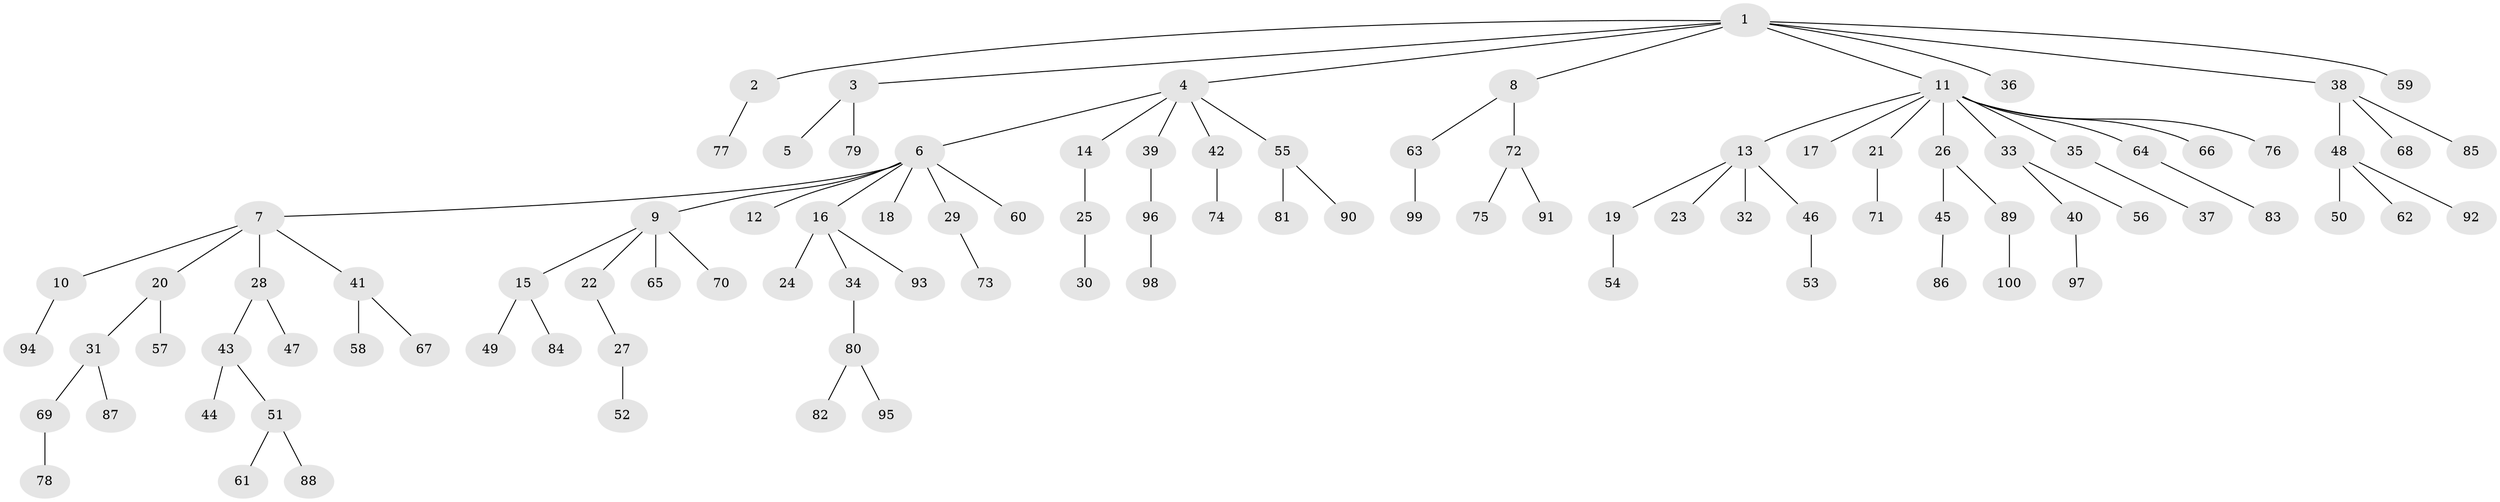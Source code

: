 // Generated by graph-tools (version 1.1) at 2025/38/02/21/25 10:38:55]
// undirected, 100 vertices, 99 edges
graph export_dot {
graph [start="1"]
  node [color=gray90,style=filled];
  1;
  2;
  3;
  4;
  5;
  6;
  7;
  8;
  9;
  10;
  11;
  12;
  13;
  14;
  15;
  16;
  17;
  18;
  19;
  20;
  21;
  22;
  23;
  24;
  25;
  26;
  27;
  28;
  29;
  30;
  31;
  32;
  33;
  34;
  35;
  36;
  37;
  38;
  39;
  40;
  41;
  42;
  43;
  44;
  45;
  46;
  47;
  48;
  49;
  50;
  51;
  52;
  53;
  54;
  55;
  56;
  57;
  58;
  59;
  60;
  61;
  62;
  63;
  64;
  65;
  66;
  67;
  68;
  69;
  70;
  71;
  72;
  73;
  74;
  75;
  76;
  77;
  78;
  79;
  80;
  81;
  82;
  83;
  84;
  85;
  86;
  87;
  88;
  89;
  90;
  91;
  92;
  93;
  94;
  95;
  96;
  97;
  98;
  99;
  100;
  1 -- 2;
  1 -- 3;
  1 -- 4;
  1 -- 8;
  1 -- 11;
  1 -- 36;
  1 -- 38;
  1 -- 59;
  2 -- 77;
  3 -- 5;
  3 -- 79;
  4 -- 6;
  4 -- 14;
  4 -- 39;
  4 -- 42;
  4 -- 55;
  6 -- 7;
  6 -- 9;
  6 -- 12;
  6 -- 16;
  6 -- 18;
  6 -- 29;
  6 -- 60;
  7 -- 10;
  7 -- 20;
  7 -- 28;
  7 -- 41;
  8 -- 63;
  8 -- 72;
  9 -- 15;
  9 -- 22;
  9 -- 65;
  9 -- 70;
  10 -- 94;
  11 -- 13;
  11 -- 17;
  11 -- 21;
  11 -- 26;
  11 -- 33;
  11 -- 35;
  11 -- 64;
  11 -- 66;
  11 -- 76;
  13 -- 19;
  13 -- 23;
  13 -- 32;
  13 -- 46;
  14 -- 25;
  15 -- 49;
  15 -- 84;
  16 -- 24;
  16 -- 34;
  16 -- 93;
  19 -- 54;
  20 -- 31;
  20 -- 57;
  21 -- 71;
  22 -- 27;
  25 -- 30;
  26 -- 45;
  26 -- 89;
  27 -- 52;
  28 -- 43;
  28 -- 47;
  29 -- 73;
  31 -- 69;
  31 -- 87;
  33 -- 40;
  33 -- 56;
  34 -- 80;
  35 -- 37;
  38 -- 48;
  38 -- 68;
  38 -- 85;
  39 -- 96;
  40 -- 97;
  41 -- 58;
  41 -- 67;
  42 -- 74;
  43 -- 44;
  43 -- 51;
  45 -- 86;
  46 -- 53;
  48 -- 50;
  48 -- 62;
  48 -- 92;
  51 -- 61;
  51 -- 88;
  55 -- 81;
  55 -- 90;
  63 -- 99;
  64 -- 83;
  69 -- 78;
  72 -- 75;
  72 -- 91;
  80 -- 82;
  80 -- 95;
  89 -- 100;
  96 -- 98;
}
